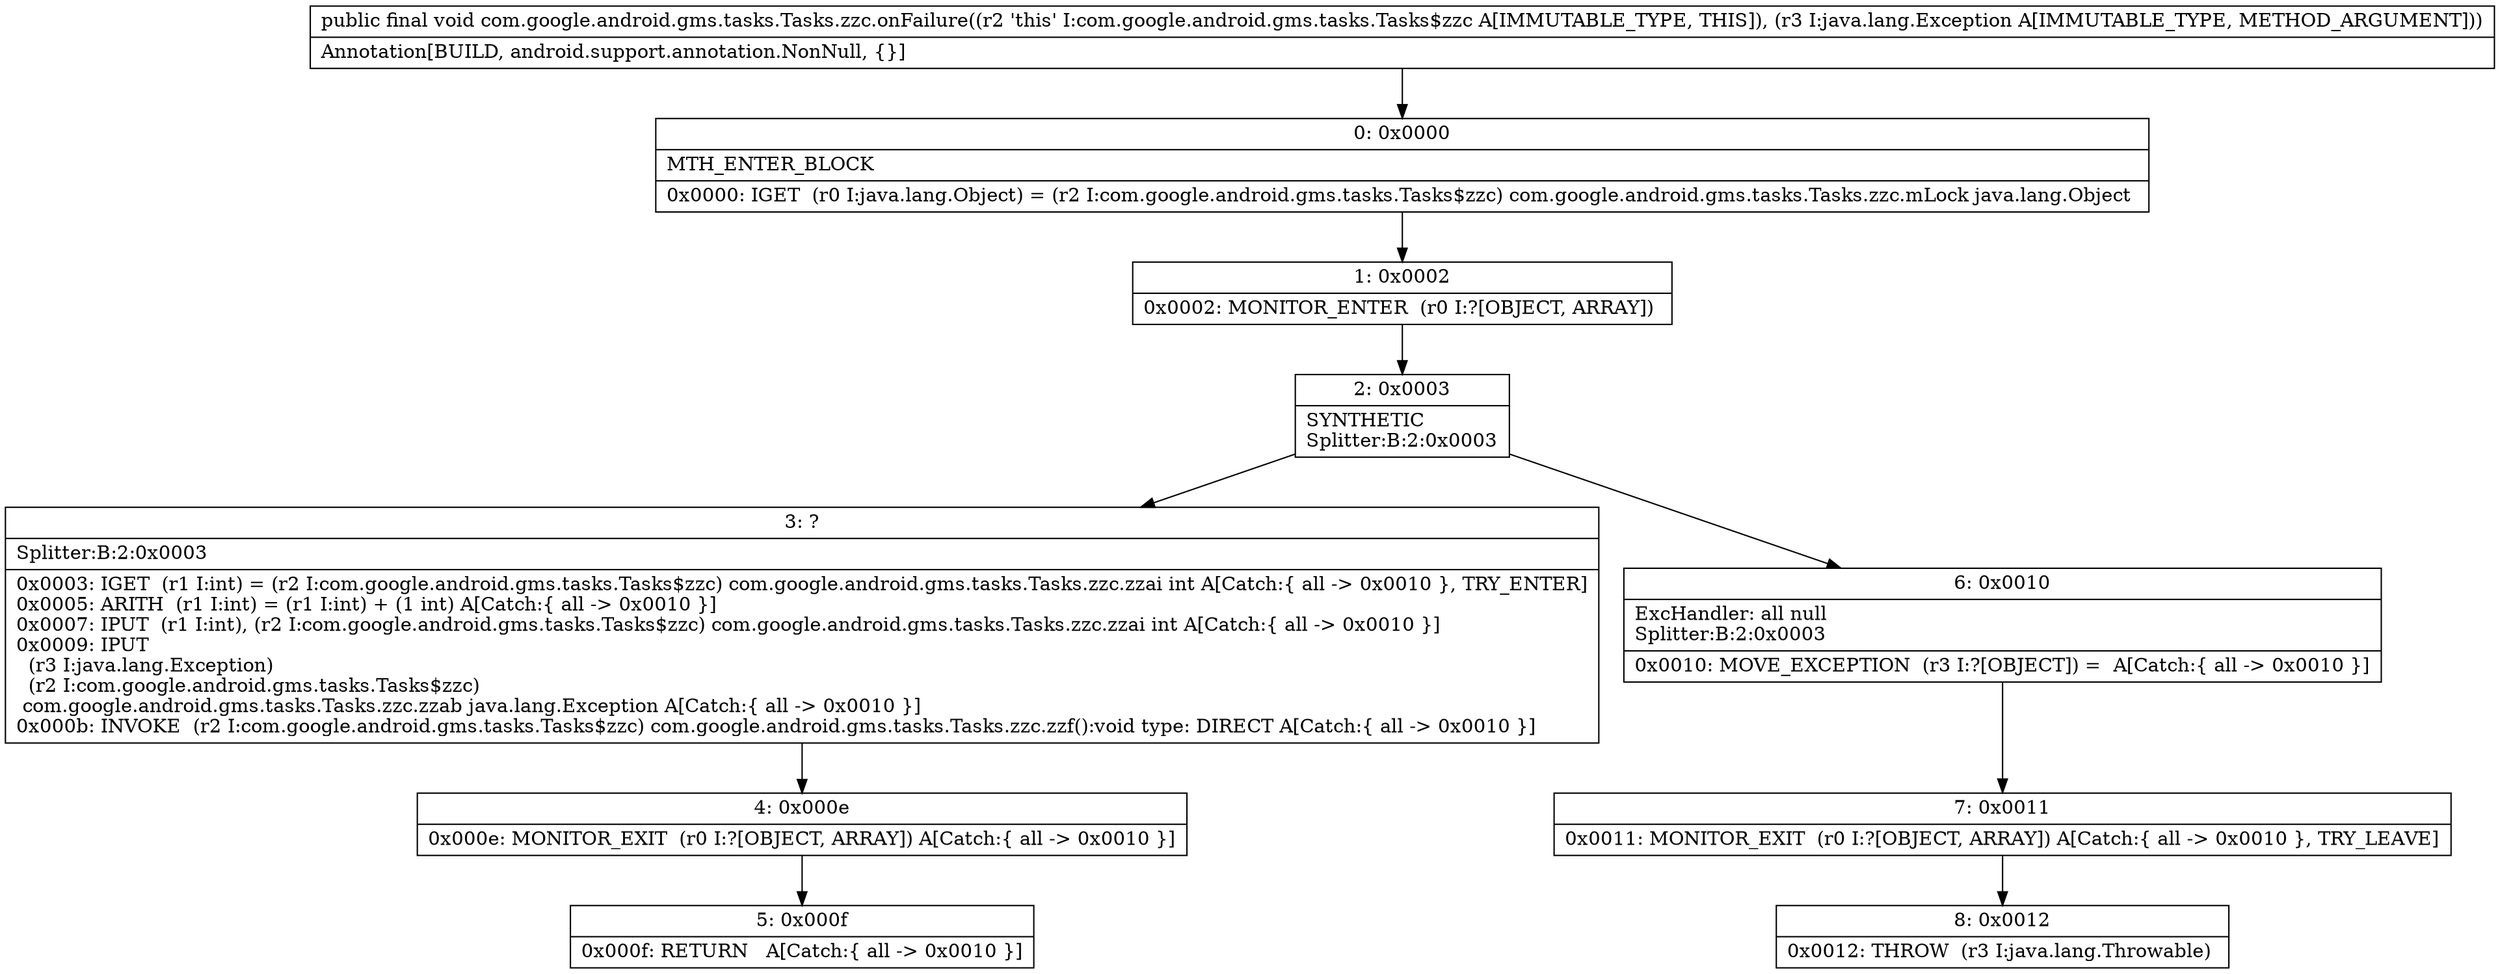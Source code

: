 digraph "CFG forcom.google.android.gms.tasks.Tasks.zzc.onFailure(Ljava\/lang\/Exception;)V" {
Node_0 [shape=record,label="{0\:\ 0x0000|MTH_ENTER_BLOCK\l|0x0000: IGET  (r0 I:java.lang.Object) = (r2 I:com.google.android.gms.tasks.Tasks$zzc) com.google.android.gms.tasks.Tasks.zzc.mLock java.lang.Object \l}"];
Node_1 [shape=record,label="{1\:\ 0x0002|0x0002: MONITOR_ENTER  (r0 I:?[OBJECT, ARRAY]) \l}"];
Node_2 [shape=record,label="{2\:\ 0x0003|SYNTHETIC\lSplitter:B:2:0x0003\l}"];
Node_3 [shape=record,label="{3\:\ ?|Splitter:B:2:0x0003\l|0x0003: IGET  (r1 I:int) = (r2 I:com.google.android.gms.tasks.Tasks$zzc) com.google.android.gms.tasks.Tasks.zzc.zzai int A[Catch:\{ all \-\> 0x0010 \}, TRY_ENTER]\l0x0005: ARITH  (r1 I:int) = (r1 I:int) + (1 int) A[Catch:\{ all \-\> 0x0010 \}]\l0x0007: IPUT  (r1 I:int), (r2 I:com.google.android.gms.tasks.Tasks$zzc) com.google.android.gms.tasks.Tasks.zzc.zzai int A[Catch:\{ all \-\> 0x0010 \}]\l0x0009: IPUT  \l  (r3 I:java.lang.Exception)\l  (r2 I:com.google.android.gms.tasks.Tasks$zzc)\l com.google.android.gms.tasks.Tasks.zzc.zzab java.lang.Exception A[Catch:\{ all \-\> 0x0010 \}]\l0x000b: INVOKE  (r2 I:com.google.android.gms.tasks.Tasks$zzc) com.google.android.gms.tasks.Tasks.zzc.zzf():void type: DIRECT A[Catch:\{ all \-\> 0x0010 \}]\l}"];
Node_4 [shape=record,label="{4\:\ 0x000e|0x000e: MONITOR_EXIT  (r0 I:?[OBJECT, ARRAY]) A[Catch:\{ all \-\> 0x0010 \}]\l}"];
Node_5 [shape=record,label="{5\:\ 0x000f|0x000f: RETURN   A[Catch:\{ all \-\> 0x0010 \}]\l}"];
Node_6 [shape=record,label="{6\:\ 0x0010|ExcHandler: all null\lSplitter:B:2:0x0003\l|0x0010: MOVE_EXCEPTION  (r3 I:?[OBJECT]) =  A[Catch:\{ all \-\> 0x0010 \}]\l}"];
Node_7 [shape=record,label="{7\:\ 0x0011|0x0011: MONITOR_EXIT  (r0 I:?[OBJECT, ARRAY]) A[Catch:\{ all \-\> 0x0010 \}, TRY_LEAVE]\l}"];
Node_8 [shape=record,label="{8\:\ 0x0012|0x0012: THROW  (r3 I:java.lang.Throwable) \l}"];
MethodNode[shape=record,label="{public final void com.google.android.gms.tasks.Tasks.zzc.onFailure((r2 'this' I:com.google.android.gms.tasks.Tasks$zzc A[IMMUTABLE_TYPE, THIS]), (r3 I:java.lang.Exception A[IMMUTABLE_TYPE, METHOD_ARGUMENT]))  | Annotation[BUILD, android.support.annotation.NonNull, \{\}]\l}"];
MethodNode -> Node_0;
Node_0 -> Node_1;
Node_1 -> Node_2;
Node_2 -> Node_3;
Node_2 -> Node_6;
Node_3 -> Node_4;
Node_4 -> Node_5;
Node_6 -> Node_7;
Node_7 -> Node_8;
}

